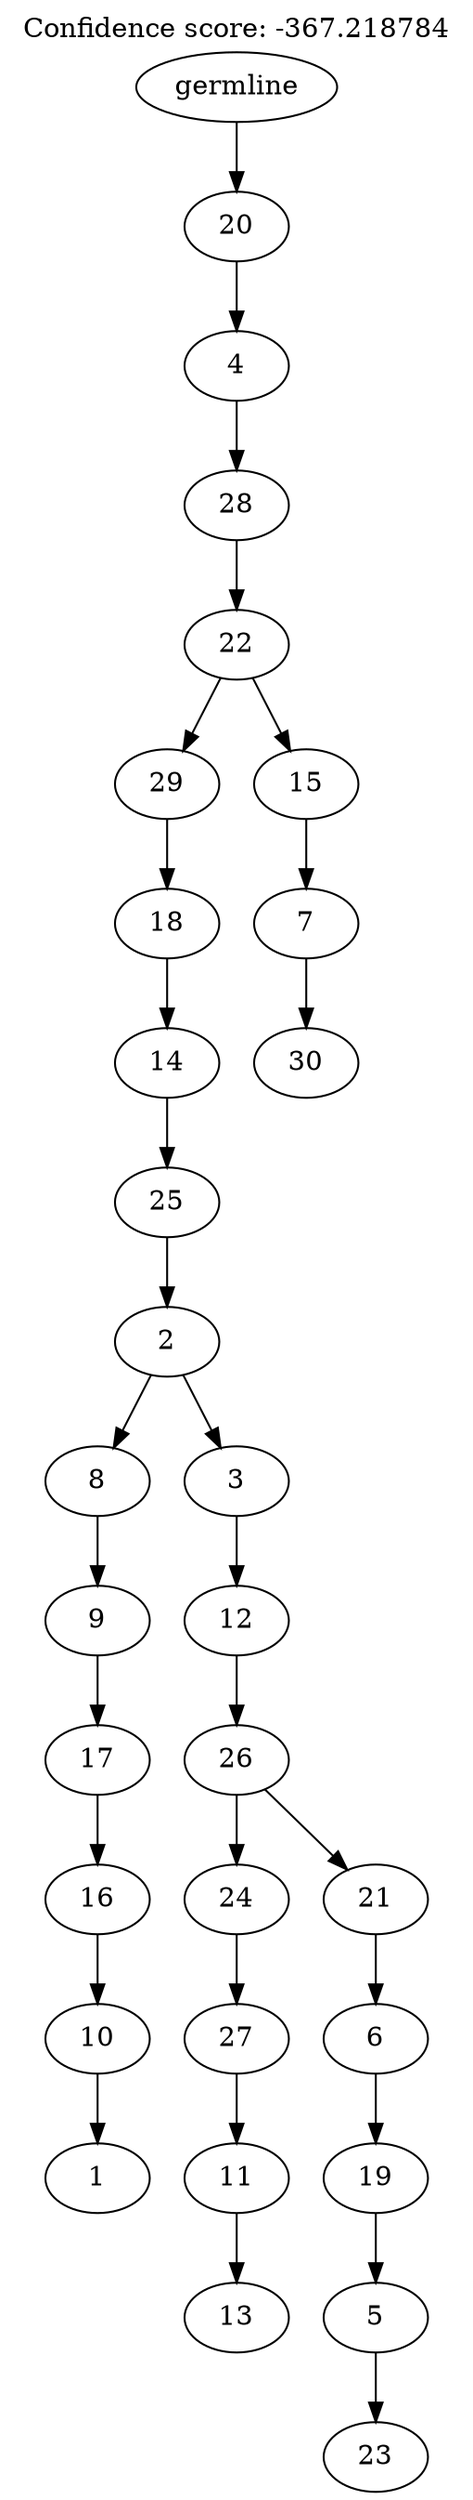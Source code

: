 digraph g {
	"29" -> "30";
	"30" [label="1"];
	"28" -> "29";
	"29" [label="10"];
	"27" -> "28";
	"28" [label="16"];
	"26" -> "27";
	"27" [label="17"];
	"25" -> "26";
	"26" [label="9"];
	"23" -> "24";
	"24" [label="13"];
	"22" -> "23";
	"23" [label="11"];
	"21" -> "22";
	"22" [label="27"];
	"19" -> "20";
	"20" [label="23"];
	"18" -> "19";
	"19" [label="5"];
	"17" -> "18";
	"18" [label="19"];
	"16" -> "17";
	"17" [label="6"];
	"15" -> "16";
	"16" [label="21"];
	"15" -> "21";
	"21" [label="24"];
	"14" -> "15";
	"15" [label="26"];
	"13" -> "14";
	"14" [label="12"];
	"12" -> "13";
	"13" [label="3"];
	"12" -> "25";
	"25" [label="8"];
	"11" -> "12";
	"12" [label="2"];
	"10" -> "11";
	"11" [label="25"];
	"9" -> "10";
	"10" [label="14"];
	"8" -> "9";
	"9" [label="18"];
	"6" -> "7";
	"7" [label="30"];
	"5" -> "6";
	"6" [label="7"];
	"4" -> "5";
	"5" [label="15"];
	"4" -> "8";
	"8" [label="29"];
	"3" -> "4";
	"4" [label="22"];
	"2" -> "3";
	"3" [label="28"];
	"1" -> "2";
	"2" [label="4"];
	"0" -> "1";
	"1" [label="20"];
	"0" [label="germline"];
	labelloc="t";
	label="Confidence score: -367.218784";
}
